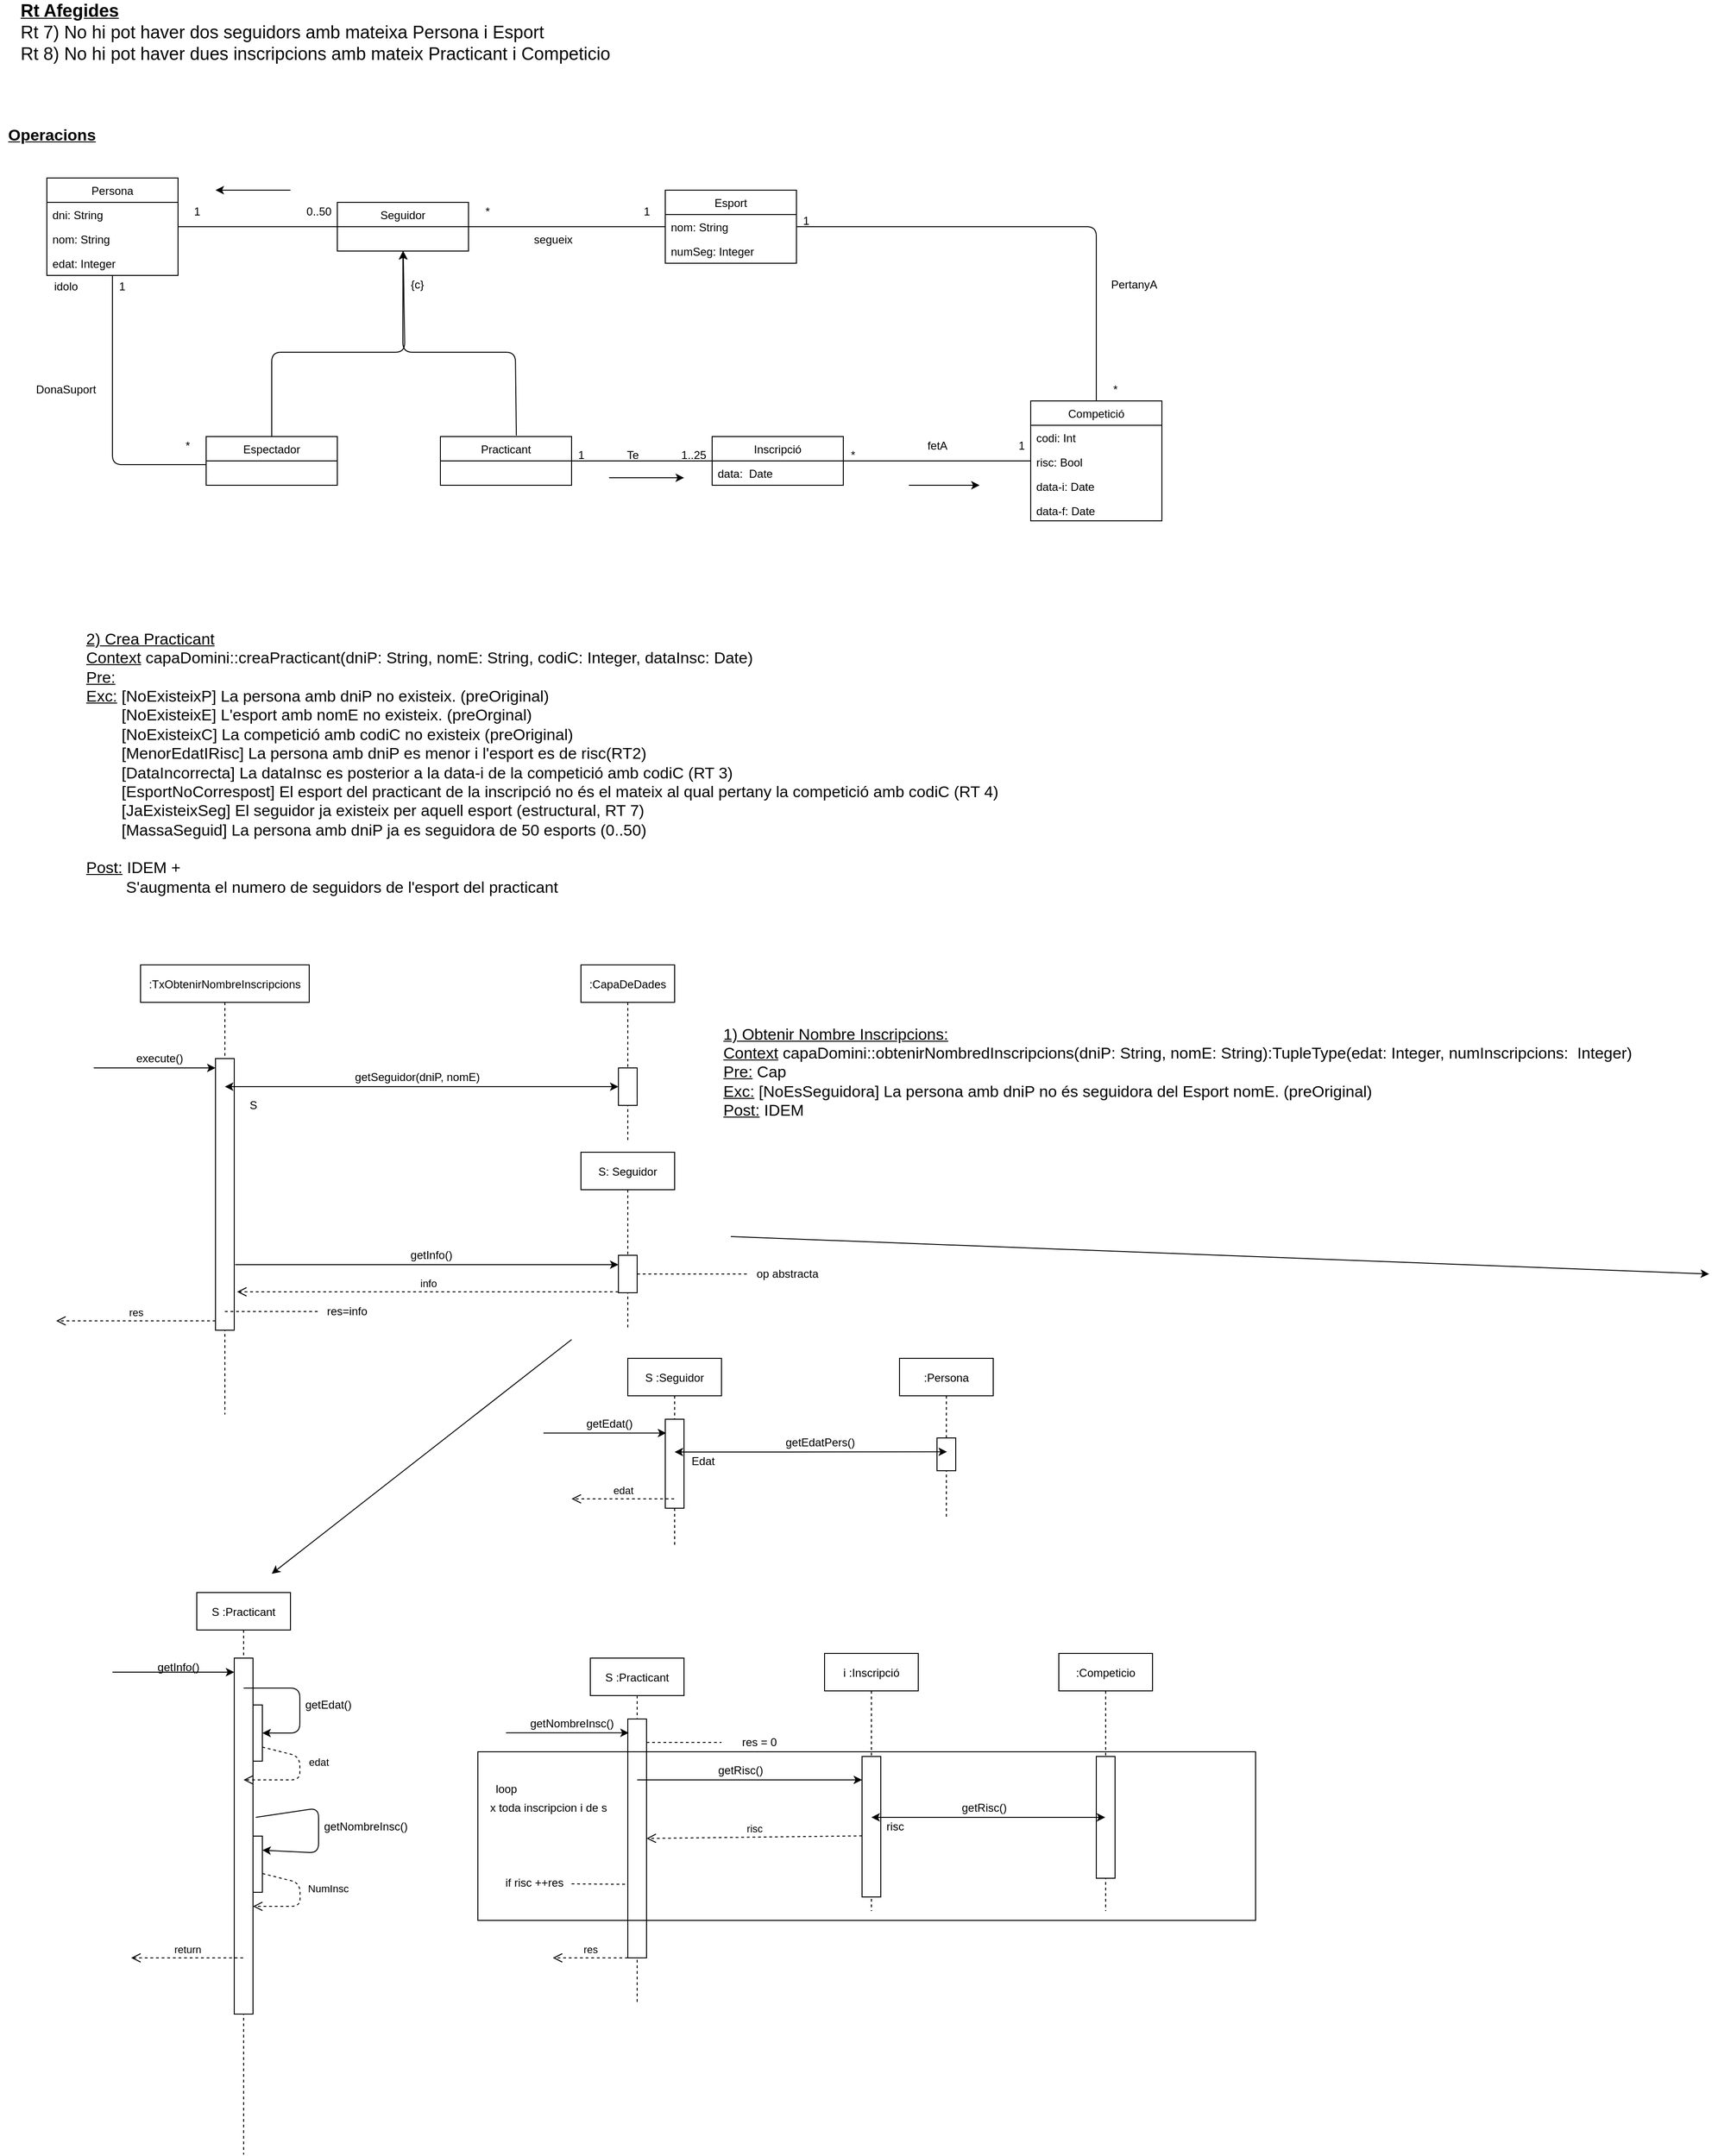 <mxfile version="14.7.0" type="google"><diagram id="kgpKYQtTHZ0yAKxKKP6v" name="Page-1"><mxGraphModel dx="1445" dy="802" grid="1" gridSize="10" guides="1" tooltips="1" connect="1" arrows="1" fold="1" page="1" pageScale="1" pageWidth="4681" pageHeight="3300" math="0" shadow="0"><root><mxCell id="0"/><mxCell id="1" parent="0"/><mxCell id="3nuBFxr9cyL0pnOWT2aG-1" value=":TxObtenirNombreInscripcions" style="shape=umlLifeline;perimeter=lifelinePerimeter;container=1;collapsible=0;recursiveResize=0;rounded=0;shadow=0;strokeWidth=1;" parent="1" vertex="1"><mxGeometry x="480" y="1320" width="180" height="480" as="geometry"/></mxCell><mxCell id="3nuBFxr9cyL0pnOWT2aG-5" value=":CapaDeDades" style="shape=umlLifeline;perimeter=lifelinePerimeter;container=1;collapsible=0;recursiveResize=0;rounded=0;shadow=0;strokeWidth=1;" parent="1" vertex="1"><mxGeometry x="950" y="1320" width="100" height="190" as="geometry"/></mxCell><mxCell id="7F40aYiMYcMNt2NJA7V4-1" value="Persona" style="swimlane;fontStyle=0;childLayout=stackLayout;horizontal=1;startSize=26;fillColor=none;horizontalStack=0;resizeParent=1;resizeParentMax=0;resizeLast=0;collapsible=1;marginBottom=0;" parent="1" vertex="1"><mxGeometry x="380" y="480" width="140" height="104" as="geometry"/></mxCell><mxCell id="7F40aYiMYcMNt2NJA7V4-2" value="dni: String" style="text;strokeColor=none;fillColor=none;align=left;verticalAlign=top;spacingLeft=4;spacingRight=4;overflow=hidden;rotatable=0;points=[[0,0.5],[1,0.5]];portConstraint=eastwest;" parent="7F40aYiMYcMNt2NJA7V4-1" vertex="1"><mxGeometry y="26" width="140" height="26" as="geometry"/></mxCell><mxCell id="7F40aYiMYcMNt2NJA7V4-3" value="nom: String" style="text;strokeColor=none;fillColor=none;align=left;verticalAlign=top;spacingLeft=4;spacingRight=4;overflow=hidden;rotatable=0;points=[[0,0.5],[1,0.5]];portConstraint=eastwest;" parent="7F40aYiMYcMNt2NJA7V4-1" vertex="1"><mxGeometry y="52" width="140" height="26" as="geometry"/></mxCell><mxCell id="7F40aYiMYcMNt2NJA7V4-4" value="edat: Integer" style="text;strokeColor=none;fillColor=none;align=left;verticalAlign=top;spacingLeft=4;spacingRight=4;overflow=hidden;rotatable=0;points=[[0,0.5],[1,0.5]];portConstraint=eastwest;" parent="7F40aYiMYcMNt2NJA7V4-1" vertex="1"><mxGeometry y="78" width="140" height="26" as="geometry"/></mxCell><mxCell id="7F40aYiMYcMNt2NJA7V4-5" value="Seguidor" style="swimlane;fontStyle=0;childLayout=stackLayout;horizontal=1;startSize=26;fillColor=none;horizontalStack=0;resizeParent=1;resizeParentMax=0;resizeLast=0;collapsible=1;marginBottom=0;" parent="1" vertex="1"><mxGeometry x="690" y="506" width="140" height="52" as="geometry"/></mxCell><mxCell id="7F40aYiMYcMNt2NJA7V4-9" value="Esport" style="swimlane;fontStyle=0;childLayout=stackLayout;horizontal=1;startSize=26;fillColor=none;horizontalStack=0;resizeParent=1;resizeParentMax=0;resizeLast=0;collapsible=1;marginBottom=0;" parent="1" vertex="1"><mxGeometry x="1040" y="493" width="140" height="78" as="geometry"/></mxCell><mxCell id="7F40aYiMYcMNt2NJA7V4-10" value="nom: String" style="text;strokeColor=none;fillColor=none;align=left;verticalAlign=top;spacingLeft=4;spacingRight=4;overflow=hidden;rotatable=0;points=[[0,0.5],[1,0.5]];portConstraint=eastwest;" parent="7F40aYiMYcMNt2NJA7V4-9" vertex="1"><mxGeometry y="26" width="140" height="26" as="geometry"/></mxCell><mxCell id="7F40aYiMYcMNt2NJA7V4-11" value="numSeg: Integer" style="text;strokeColor=none;fillColor=none;align=left;verticalAlign=top;spacingLeft=4;spacingRight=4;overflow=hidden;rotatable=0;points=[[0,0.5],[1,0.5]];portConstraint=eastwest;" parent="7F40aYiMYcMNt2NJA7V4-9" vertex="1"><mxGeometry y="52" width="140" height="26" as="geometry"/></mxCell><mxCell id="7F40aYiMYcMNt2NJA7V4-13" value="" style="endArrow=none;html=1;" parent="1" source="7F40aYiMYcMNt2NJA7V4-5" target="7F40aYiMYcMNt2NJA7V4-9" edge="1"><mxGeometry width="50" height="50" relative="1" as="geometry"><mxPoint x="770" y="476" as="sourcePoint"/><mxPoint x="820" y="426" as="targetPoint"/></mxGeometry></mxCell><mxCell id="7F40aYiMYcMNt2NJA7V4-14" value="" style="endArrow=none;html=1;" parent="1" source="7F40aYiMYcMNt2NJA7V4-5" target="7F40aYiMYcMNt2NJA7V4-1" edge="1"><mxGeometry width="50" height="50" relative="1" as="geometry"><mxPoint x="650" y="476" as="sourcePoint"/><mxPoint x="700" y="426" as="targetPoint"/></mxGeometry></mxCell><mxCell id="7F40aYiMYcMNt2NJA7V4-15" value="1" style="text;html=1;align=center;verticalAlign=middle;resizable=0;points=[];autosize=1;strokeColor=none;" parent="1" vertex="1"><mxGeometry x="1010" y="506" width="20" height="20" as="geometry"/></mxCell><mxCell id="7F40aYiMYcMNt2NJA7V4-16" value="1" style="text;html=1;align=center;verticalAlign=middle;resizable=0;points=[];autosize=1;strokeColor=none;" parent="1" vertex="1"><mxGeometry x="530" y="506" width="20" height="20" as="geometry"/></mxCell><mxCell id="7F40aYiMYcMNt2NJA7V4-17" value="0..50" style="text;html=1;align=center;verticalAlign=middle;resizable=0;points=[];autosize=1;strokeColor=none;" parent="1" vertex="1"><mxGeometry x="650" y="506" width="40" height="20" as="geometry"/></mxCell><mxCell id="7F40aYiMYcMNt2NJA7V4-18" value="*" style="text;html=1;align=center;verticalAlign=middle;resizable=0;points=[];autosize=1;strokeColor=none;" parent="1" vertex="1"><mxGeometry x="840" y="506" width="20" height="20" as="geometry"/></mxCell><mxCell id="7F40aYiMYcMNt2NJA7V4-23" value="Practicant" style="swimlane;fontStyle=0;childLayout=stackLayout;horizontal=1;startSize=26;fillColor=none;horizontalStack=0;resizeParent=1;resizeParentMax=0;resizeLast=0;collapsible=1;marginBottom=0;" parent="1" vertex="1"><mxGeometry x="800" y="756" width="140" height="52" as="geometry"/></mxCell><mxCell id="7F40aYiMYcMNt2NJA7V4-27" value="Espectador" style="swimlane;fontStyle=0;childLayout=stackLayout;horizontal=1;startSize=26;fillColor=none;horizontalStack=0;resizeParent=1;resizeParentMax=0;resizeLast=0;collapsible=1;marginBottom=0;" parent="1" vertex="1"><mxGeometry x="550" y="756" width="140" height="52" as="geometry"/></mxCell><mxCell id="7F40aYiMYcMNt2NJA7V4-31" value="" style="endArrow=classic;html=1;" parent="1" source="7F40aYiMYcMNt2NJA7V4-27" target="7F40aYiMYcMNt2NJA7V4-5" edge="1"><mxGeometry width="50" height="50" relative="1" as="geometry"><mxPoint x="810" y="656" as="sourcePoint"/><mxPoint x="860" y="606" as="targetPoint"/><Array as="points"><mxPoint x="620" y="666"/><mxPoint x="762" y="666"/></Array></mxGeometry></mxCell><mxCell id="7F40aYiMYcMNt2NJA7V4-32" value="" style="endArrow=classic;html=1;exitX=0.579;exitY=-0.019;exitDx=0;exitDy=0;exitPerimeter=0;" parent="1" source="7F40aYiMYcMNt2NJA7V4-23" target="7F40aYiMYcMNt2NJA7V4-5" edge="1"><mxGeometry width="50" height="50" relative="1" as="geometry"><mxPoint x="810" y="656" as="sourcePoint"/><mxPoint x="860" y="606" as="targetPoint"/><Array as="points"><mxPoint x="880" y="666"/><mxPoint x="760" y="666"/></Array></mxGeometry></mxCell><mxCell id="7F40aYiMYcMNt2NJA7V4-33" value="" style="endArrow=none;html=1;" parent="1" target="7F40aYiMYcMNt2NJA7V4-1" edge="1"><mxGeometry width="50" height="50" relative="1" as="geometry"><mxPoint x="550" y="786" as="sourcePoint"/><mxPoint x="530" y="686" as="targetPoint"/><Array as="points"><mxPoint x="450" y="786"/><mxPoint x="450" y="626"/></Array></mxGeometry></mxCell><mxCell id="7F40aYiMYcMNt2NJA7V4-34" value="idolo" style="text;html=1;align=center;verticalAlign=middle;resizable=0;points=[];autosize=1;strokeColor=none;" parent="1" vertex="1"><mxGeometry x="380" y="586" width="40" height="20" as="geometry"/></mxCell><mxCell id="7F40aYiMYcMNt2NJA7V4-35" value="1" style="text;html=1;align=center;verticalAlign=middle;resizable=0;points=[];autosize=1;strokeColor=none;" parent="1" vertex="1"><mxGeometry x="450" y="586" width="20" height="20" as="geometry"/></mxCell><mxCell id="7F40aYiMYcMNt2NJA7V4-36" value="*" style="text;html=1;align=center;verticalAlign=middle;resizable=0;points=[];autosize=1;strokeColor=none;" parent="1" vertex="1"><mxGeometry x="520" y="756" width="20" height="20" as="geometry"/></mxCell><mxCell id="7F40aYiMYcMNt2NJA7V4-37" value="DonaSuport" style="text;html=1;align=center;verticalAlign=middle;resizable=0;points=[];autosize=1;strokeColor=none;" parent="1" vertex="1"><mxGeometry x="360" y="696" width="80" height="20" as="geometry"/></mxCell><mxCell id="7F40aYiMYcMNt2NJA7V4-38" value="Inscripció" style="swimlane;fontStyle=0;childLayout=stackLayout;horizontal=1;startSize=26;fillColor=none;horizontalStack=0;resizeParent=1;resizeParentMax=0;resizeLast=0;collapsible=1;marginBottom=0;" parent="1" vertex="1"><mxGeometry x="1090" y="756" width="140" height="52" as="geometry"/></mxCell><mxCell id="7F40aYiMYcMNt2NJA7V4-39" value="data:  Date" style="text;strokeColor=none;fillColor=none;align=left;verticalAlign=top;spacingLeft=4;spacingRight=4;overflow=hidden;rotatable=0;points=[[0,0.5],[1,0.5]];portConstraint=eastwest;" parent="7F40aYiMYcMNt2NJA7V4-38" vertex="1"><mxGeometry y="26" width="140" height="26" as="geometry"/></mxCell><mxCell id="7F40aYiMYcMNt2NJA7V4-42" value="" style="endArrow=none;html=1;" parent="1" source="7F40aYiMYcMNt2NJA7V4-23" target="7F40aYiMYcMNt2NJA7V4-38" edge="1"><mxGeometry width="50" height="50" relative="1" as="geometry"><mxPoint x="950" y="806" as="sourcePoint"/><mxPoint x="1000" y="756" as="targetPoint"/></mxGeometry></mxCell><mxCell id="7F40aYiMYcMNt2NJA7V4-43" value="Competició" style="swimlane;fontStyle=0;childLayout=stackLayout;horizontal=1;startSize=26;fillColor=none;horizontalStack=0;resizeParent=1;resizeParentMax=0;resizeLast=0;collapsible=1;marginBottom=0;" parent="1" vertex="1"><mxGeometry x="1430" y="718" width="140" height="128" as="geometry"/></mxCell><mxCell id="7F40aYiMYcMNt2NJA7V4-44" value="codi: Int" style="text;strokeColor=none;fillColor=none;align=left;verticalAlign=top;spacingLeft=4;spacingRight=4;overflow=hidden;rotatable=0;points=[[0,0.5],[1,0.5]];portConstraint=eastwest;" parent="7F40aYiMYcMNt2NJA7V4-43" vertex="1"><mxGeometry y="26" width="140" height="26" as="geometry"/></mxCell><mxCell id="7F40aYiMYcMNt2NJA7V4-45" value="risc: Bool" style="text;strokeColor=none;fillColor=none;align=left;verticalAlign=top;spacingLeft=4;spacingRight=4;overflow=hidden;rotatable=0;points=[[0,0.5],[1,0.5]];portConstraint=eastwest;" parent="7F40aYiMYcMNt2NJA7V4-43" vertex="1"><mxGeometry y="52" width="140" height="26" as="geometry"/></mxCell><mxCell id="7F40aYiMYcMNt2NJA7V4-46" value="data-i: Date" style="text;strokeColor=none;fillColor=none;align=left;verticalAlign=top;spacingLeft=4;spacingRight=4;overflow=hidden;rotatable=0;points=[[0,0.5],[1,0.5]];portConstraint=eastwest;" parent="7F40aYiMYcMNt2NJA7V4-43" vertex="1"><mxGeometry y="78" width="140" height="26" as="geometry"/></mxCell><mxCell id="7F40aYiMYcMNt2NJA7V4-47" value="data-f: Date" style="text;strokeColor=none;fillColor=none;align=left;verticalAlign=top;spacingLeft=4;spacingRight=4;overflow=hidden;rotatable=0;points=[[0,0.5],[1,0.5]];portConstraint=eastwest;" parent="7F40aYiMYcMNt2NJA7V4-43" vertex="1"><mxGeometry y="104" width="140" height="24" as="geometry"/></mxCell><mxCell id="7F40aYiMYcMNt2NJA7V4-48" value="" style="endArrow=none;html=1;" parent="1" source="7F40aYiMYcMNt2NJA7V4-38" target="7F40aYiMYcMNt2NJA7V4-43" edge="1"><mxGeometry width="50" height="50" relative="1" as="geometry"><mxPoint x="1160" y="626" as="sourcePoint"/><mxPoint x="1210" y="576" as="targetPoint"/></mxGeometry></mxCell><mxCell id="7F40aYiMYcMNt2NJA7V4-49" value="1..25" style="text;html=1;align=center;verticalAlign=middle;resizable=0;points=[];autosize=1;strokeColor=none;" parent="1" vertex="1"><mxGeometry x="1050" y="766" width="40" height="20" as="geometry"/></mxCell><mxCell id="7F40aYiMYcMNt2NJA7V4-50" value="1" style="text;html=1;align=center;verticalAlign=middle;resizable=0;points=[];autosize=1;strokeColor=none;" parent="1" vertex="1"><mxGeometry x="940" y="766" width="20" height="20" as="geometry"/></mxCell><mxCell id="7F40aYiMYcMNt2NJA7V4-51" value="*" style="text;html=1;align=center;verticalAlign=middle;resizable=0;points=[];autosize=1;strokeColor=none;" parent="1" vertex="1"><mxGeometry x="1230" y="766" width="20" height="20" as="geometry"/></mxCell><mxCell id="7F40aYiMYcMNt2NJA7V4-52" value="1" style="text;html=1;align=center;verticalAlign=middle;resizable=0;points=[];autosize=1;strokeColor=none;" parent="1" vertex="1"><mxGeometry x="1410" y="756" width="20" height="20" as="geometry"/></mxCell><mxCell id="7F40aYiMYcMNt2NJA7V4-53" value="" style="endArrow=none;html=1;" parent="1" source="7F40aYiMYcMNt2NJA7V4-43" target="7F40aYiMYcMNt2NJA7V4-9" edge="1"><mxGeometry width="50" height="50" relative="1" as="geometry"><mxPoint x="1030" y="646" as="sourcePoint"/><mxPoint x="1080" y="596" as="targetPoint"/><Array as="points"><mxPoint x="1500" y="532"/></Array></mxGeometry></mxCell><mxCell id="7F40aYiMYcMNt2NJA7V4-54" value="1" style="text;html=1;align=center;verticalAlign=middle;resizable=0;points=[];autosize=1;strokeColor=none;" parent="1" vertex="1"><mxGeometry x="1180" y="516" width="20" height="20" as="geometry"/></mxCell><mxCell id="7F40aYiMYcMNt2NJA7V4-55" value="*" style="text;html=1;align=center;verticalAlign=middle;resizable=0;points=[];autosize=1;strokeColor=none;" parent="1" vertex="1"><mxGeometry x="1510" y="696" width="20" height="20" as="geometry"/></mxCell><mxCell id="7F40aYiMYcMNt2NJA7V4-56" value="PertanyA" style="text;html=1;align=center;verticalAlign=middle;resizable=0;points=[];autosize=1;strokeColor=none;" parent="1" vertex="1"><mxGeometry x="1510" y="584" width="60" height="20" as="geometry"/></mxCell><mxCell id="7F40aYiMYcMNt2NJA7V4-57" value="&lt;div style=&quot;font-size: 19px&quot;&gt;&lt;u style=&quot;font-size: 19px&quot;&gt;&lt;b style=&quot;font-size: 19px&quot;&gt;Rt Afegides&lt;/b&gt;&lt;/u&gt;&lt;/div&gt;&lt;div style=&quot;font-size: 19px&quot;&gt;Rt 7) No hi pot haver dos seguidors amb mateixa Persona i Esport&lt;/div&gt;&lt;div style=&quot;font-size: 19px&quot;&gt;Rt 8) No hi pot haver dues inscripcions amb mateix Practicant i Competicio&lt;br style=&quot;font-size: 19px&quot;&gt;&lt;/div&gt;" style="text;html=1;align=left;verticalAlign=middle;resizable=0;points=[];autosize=1;strokeColor=none;fontSize=19;" parent="1" vertex="1"><mxGeometry x="350" y="290" width="640" height="70" as="geometry"/></mxCell><mxCell id="7F40aYiMYcMNt2NJA7V4-59" value="segueix" style="text;html=1;align=center;verticalAlign=middle;resizable=0;points=[];autosize=1;strokeColor=none;fontSize=12;" parent="1" vertex="1"><mxGeometry x="890" y="536" width="60" height="20" as="geometry"/></mxCell><mxCell id="7F40aYiMYcMNt2NJA7V4-60" value="fetA" style="text;html=1;align=center;verticalAlign=middle;resizable=0;points=[];autosize=1;strokeColor=none;fontSize=12;" parent="1" vertex="1"><mxGeometry x="1310" y="756" width="40" height="20" as="geometry"/></mxCell><mxCell id="7F40aYiMYcMNt2NJA7V4-61" value="Te" style="text;html=1;align=center;verticalAlign=middle;resizable=0;points=[];autosize=1;strokeColor=none;fontSize=12;" parent="1" vertex="1"><mxGeometry x="990" y="766" width="30" height="20" as="geometry"/></mxCell><mxCell id="7F40aYiMYcMNt2NJA7V4-62" value="&lt;div style=&quot;font-size: 17px;&quot;&gt;&lt;b style=&quot;font-size: 17px;&quot;&gt;&lt;u style=&quot;font-size: 17px;&quot;&gt;Operacions&lt;/u&gt;&lt;br style=&quot;font-size: 17px;&quot;&gt;&lt;/b&gt;&lt;/div&gt;&lt;div style=&quot;font-size: 17px;&quot;&gt;&lt;br style=&quot;font-size: 17px;&quot;&gt;&lt;/div&gt;" style="text;html=1;align=center;verticalAlign=middle;resizable=0;points=[];autosize=1;strokeColor=none;fontSize=17;" parent="1" vertex="1"><mxGeometry x="330" y="420" width="110" height="50" as="geometry"/></mxCell><mxCell id="7F40aYiMYcMNt2NJA7V4-63" value="&lt;div&gt;&lt;u&gt;1) Obtenir Nombre Inscripcions:&lt;br&gt;&lt;/u&gt;&lt;/div&gt;&lt;div&gt;&lt;u&gt;Context&lt;/u&gt; capaDomini::obtenirNombredInscripcions(dniP: String, nomE: String):TupleType(edat: Integer, numInscripcions:&amp;nbsp; Integer)&lt;/div&gt;&lt;div&gt;&lt;u&gt;Pre:&lt;/u&gt; Cap&lt;/div&gt;&lt;div&gt;&lt;u&gt;Exc:&lt;/u&gt; [NoEsSeguidora] La persona amb dniP no és seguidora del Esport nomE. (preOriginal)&lt;br&gt;&lt;/div&gt;&lt;div&gt;&lt;u&gt;Post:&lt;/u&gt; IDEM &amp;nbsp;&amp;nbsp;&amp;nbsp;&amp;nbsp;&amp;nbsp;&amp;nbsp; &lt;br&gt;&lt;/div&gt;" style="text;html=1;align=left;verticalAlign=middle;resizable=0;points=[];autosize=1;strokeColor=none;fontSize=17;" parent="1" vertex="1"><mxGeometry x="1100" y="1380" width="980" height="110" as="geometry"/></mxCell><mxCell id="7F40aYiMYcMNt2NJA7V4-64" value="&lt;div&gt;&lt;u&gt;2) Crea Practicant&lt;br&gt;&lt;/u&gt;&lt;/div&gt;&lt;div&gt;&lt;u&gt;Context&lt;/u&gt; capaDomini::creaPracticant(dniP: String, nomE: String, codiC: Integer, dataInsc: Date)&lt;/div&gt;&lt;div&gt;&lt;u&gt;Pre:&lt;/u&gt; &lt;br&gt;&lt;/div&gt;&lt;div&gt;&lt;u&gt;Exc:&lt;/u&gt; [NoExisteixP] La persona amb dniP no existeix. (preOriginal)&lt;br&gt;&lt;/div&gt;&lt;div&gt;&amp;nbsp;&amp;nbsp;&amp;nbsp;&amp;nbsp;&amp;nbsp;&amp;nbsp;&amp;nbsp; [NoExisteixE] L'esport amb nomE no existeix. (preOrginal)&lt;/div&gt;&lt;div&gt;&amp;nbsp;&amp;nbsp;&amp;nbsp;&amp;nbsp;&amp;nbsp;&amp;nbsp;&amp;nbsp; [NoExisteixC] La competició amb codiC no existeix (preOriginal)&lt;/div&gt;&lt;div&gt;&amp;nbsp;&amp;nbsp;&amp;nbsp;&amp;nbsp;&amp;nbsp;&amp;nbsp;&amp;nbsp; [MenorEdatIRisc] La persona amb dniP es menor i l'esport es de risc(RT2)&lt;/div&gt;&lt;div&gt;&amp;nbsp;&amp;nbsp;&amp;nbsp;&amp;nbsp;&amp;nbsp;&amp;nbsp;&amp;nbsp; [DataIncorrecta] La dataInsc es posterior a la data-i de la competició amb codiC (RT 3)&lt;/div&gt;&lt;div&gt;&amp;nbsp;&amp;nbsp;&amp;nbsp;&amp;nbsp;&amp;nbsp;&amp;nbsp;&amp;nbsp; [EsportNoCorrespost] El esport del practicant de la inscripció no és el mateix al qual pertany la competició amb codiC (RT 4) &lt;br&gt;&lt;/div&gt;&lt;div&gt;&amp;nbsp;&amp;nbsp;&amp;nbsp;&amp;nbsp;&amp;nbsp;&amp;nbsp;&amp;nbsp; [JaExisteixSeg] El seguidor ja existeix per aquell esport (estructural, RT 7)&lt;br&gt;&lt;/div&gt;&lt;div&gt;&amp;nbsp;&amp;nbsp;&amp;nbsp;&amp;nbsp;&amp;nbsp;&amp;nbsp;&amp;nbsp; [MassaSeguid] La persona amb dniP ja es seguidora de 50 esports (0..50)&lt;/div&gt;&lt;div&gt;&lt;br&gt;&lt;/div&gt;&lt;div&gt;&lt;u&gt;Post:&lt;/u&gt; IDEM + &lt;br&gt;&lt;/div&gt;&lt;div&gt;&amp;nbsp; &amp;nbsp; &amp;nbsp; &amp;nbsp;&amp;nbsp; S'augmenta el numero de seguidors de l'esport del practicant &amp;nbsp;&amp;nbsp;&amp;nbsp;&amp;nbsp;&amp;nbsp; &lt;br&gt;&lt;/div&gt;" style="text;html=1;align=left;verticalAlign=middle;resizable=0;points=[];autosize=1;strokeColor=none;fontSize=17;" parent="1" vertex="1"><mxGeometry x="420" y="960" width="990" height="290" as="geometry"/></mxCell><mxCell id="pVEc4U40MP7jmYh6fAzf-11" value="" style="endArrow=classic;html=1;" parent="1" edge="1"><mxGeometry width="50" height="50" relative="1" as="geometry"><mxPoint x="430" y="1430" as="sourcePoint"/><mxPoint x="560" y="1430" as="targetPoint"/><Array as="points"><mxPoint x="490" y="1430"/></Array></mxGeometry></mxCell><mxCell id="pVEc4U40MP7jmYh6fAzf-12" value="execute()" style="text;html=1;align=center;verticalAlign=middle;resizable=0;points=[];autosize=1;strokeColor=none;" parent="1" vertex="1"><mxGeometry x="470" y="1410" width="60" height="20" as="geometry"/></mxCell><mxCell id="pVEc4U40MP7jmYh6fAzf-13" value="" style="rounded=0;whiteSpace=wrap;html=1;" parent="1" vertex="1"><mxGeometry x="560" y="1420" width="20" height="290" as="geometry"/></mxCell><mxCell id="pVEc4U40MP7jmYh6fAzf-16" value="" style="rounded=0;whiteSpace=wrap;html=1;" parent="1" vertex="1"><mxGeometry x="990" y="1430" width="20" height="40" as="geometry"/></mxCell><mxCell id="pVEc4U40MP7jmYh6fAzf-18" value="" style="endArrow=classic;startArrow=classic;html=1;" parent="1" target="pVEc4U40MP7jmYh6fAzf-16" edge="1" source="3nuBFxr9cyL0pnOWT2aG-1"><mxGeometry width="50" height="50" relative="1" as="geometry"><mxPoint x="760" y="1420" as="sourcePoint"/><mxPoint x="810" y="1370" as="targetPoint"/><Array as="points"><mxPoint x="740" y="1450"/></Array></mxGeometry></mxCell><mxCell id="Q2SEgw6FWuYXlfUTebZR-1" value="getSeguidor(dniP, nomE)" style="text;html=1;align=center;verticalAlign=middle;resizable=0;points=[];autosize=1;strokeColor=none;" vertex="1" parent="1"><mxGeometry x="700" y="1430" width="150" height="20" as="geometry"/></mxCell><mxCell id="Q2SEgw6FWuYXlfUTebZR-2" value="S" style="text;html=1;align=center;verticalAlign=middle;resizable=0;points=[];autosize=1;strokeColor=none;" vertex="1" parent="1"><mxGeometry x="590" y="1460" width="20" height="20" as="geometry"/></mxCell><mxCell id="Q2SEgw6FWuYXlfUTebZR-9" value="{c}" style="text;html=1;align=center;verticalAlign=middle;resizable=0;points=[];autosize=1;strokeColor=none;" vertex="1" parent="1"><mxGeometry x="760" y="584" width="30" height="20" as="geometry"/></mxCell><mxCell id="Q2SEgw6FWuYXlfUTebZR-11" value="S: Seguidor" style="shape=umlLifeline;perimeter=lifelinePerimeter;container=1;collapsible=0;recursiveResize=0;rounded=0;shadow=0;strokeWidth=1;" vertex="1" parent="1"><mxGeometry x="950" y="1520" width="100" height="190" as="geometry"/></mxCell><mxCell id="Q2SEgw6FWuYXlfUTebZR-12" value="" style="rounded=0;whiteSpace=wrap;html=1;" vertex="1" parent="1"><mxGeometry x="990" y="1630" width="20" height="40" as="geometry"/></mxCell><mxCell id="Q2SEgw6FWuYXlfUTebZR-13" value="" style="endArrow=classic;html=1;entryX=0;entryY=0.25;entryDx=0;entryDy=0;" edge="1" parent="1" target="Q2SEgw6FWuYXlfUTebZR-12"><mxGeometry width="50" height="50" relative="1" as="geometry"><mxPoint x="581" y="1640" as="sourcePoint"/><mxPoint x="860" y="1560" as="targetPoint"/></mxGeometry></mxCell><mxCell id="Q2SEgw6FWuYXlfUTebZR-14" value="getInfo()" style="text;html=1;align=center;verticalAlign=middle;resizable=0;points=[];autosize=1;strokeColor=none;" vertex="1" parent="1"><mxGeometry x="760" y="1620" width="60" height="20" as="geometry"/></mxCell><mxCell id="Q2SEgw6FWuYXlfUTebZR-16" value="res" style="html=1;verticalAlign=bottom;endArrow=open;dashed=1;endSize=8;exitX=0;exitY=1;exitDx=0;exitDy=0;" edge="1" parent="1"><mxGeometry relative="1" as="geometry"><mxPoint x="560" y="1700" as="sourcePoint"/><mxPoint x="390" y="1700" as="targetPoint"/><Array as="points"><mxPoint x="430" y="1700"/></Array></mxGeometry></mxCell><mxCell id="Q2SEgw6FWuYXlfUTebZR-17" value="info" style="html=1;verticalAlign=bottom;endArrow=open;dashed=1;endSize=8;" edge="1" parent="1"><mxGeometry relative="1" as="geometry"><mxPoint x="990" y="1669" as="sourcePoint"/><mxPoint x="583" y="1669" as="targetPoint"/></mxGeometry></mxCell><mxCell id="Q2SEgw6FWuYXlfUTebZR-19" value="" style="endArrow=none;dashed=1;html=1;" edge="1" parent="1" source="3nuBFxr9cyL0pnOWT2aG-1"><mxGeometry width="50" height="50" relative="1" as="geometry"><mxPoint x="650" y="1720" as="sourcePoint"/><mxPoint x="670" y="1690" as="targetPoint"/><Array as="points"><mxPoint x="590" y="1690"/></Array></mxGeometry></mxCell><mxCell id="Q2SEgw6FWuYXlfUTebZR-20" value="res=info" style="text;html=1;align=center;verticalAlign=middle;resizable=0;points=[];autosize=1;strokeColor=none;" vertex="1" parent="1"><mxGeometry x="670" y="1680" width="60" height="20" as="geometry"/></mxCell><mxCell id="Q2SEgw6FWuYXlfUTebZR-21" value="" style="endArrow=none;dashed=1;html=1;" edge="1" parent="1"><mxGeometry width="50" height="50" relative="1" as="geometry"><mxPoint x="1010" y="1650" as="sourcePoint"/><mxPoint x="1130" y="1650" as="targetPoint"/></mxGeometry></mxCell><mxCell id="Q2SEgw6FWuYXlfUTebZR-22" value="op abstracta" style="text;html=1;align=center;verticalAlign=middle;resizable=0;points=[];autosize=1;strokeColor=none;" vertex="1" parent="1"><mxGeometry x="1130" y="1640" width="80" height="20" as="geometry"/></mxCell><mxCell id="Q2SEgw6FWuYXlfUTebZR-23" value="S :Practicant" style="shape=umlLifeline;perimeter=lifelinePerimeter;container=1;collapsible=0;recursiveResize=0;rounded=0;shadow=0;strokeWidth=1;" vertex="1" parent="1"><mxGeometry x="540" y="1990" width="100" height="600" as="geometry"/></mxCell><mxCell id="Q2SEgw6FWuYXlfUTebZR-24" value="" style="rounded=0;whiteSpace=wrap;html=1;" vertex="1" parent="1"><mxGeometry x="580" y="2060" width="20" height="380" as="geometry"/></mxCell><mxCell id="Q2SEgw6FWuYXlfUTebZR-27" value="" style="endArrow=classic;html=1;" edge="1" parent="1"><mxGeometry width="50" height="50" relative="1" as="geometry"><mxPoint x="450" y="2075" as="sourcePoint"/><mxPoint x="580" y="2075" as="targetPoint"/></mxGeometry></mxCell><mxCell id="Q2SEgw6FWuYXlfUTebZR-28" value="getInfo()" style="text;html=1;align=center;verticalAlign=middle;resizable=0;points=[];autosize=1;strokeColor=none;" vertex="1" parent="1"><mxGeometry x="490" y="2060" width="60" height="20" as="geometry"/></mxCell><mxCell id="Q2SEgw6FWuYXlfUTebZR-30" value="" style="rounded=0;whiteSpace=wrap;html=1;" vertex="1" parent="1"><mxGeometry x="600" y="2110" width="10" height="60" as="geometry"/></mxCell><mxCell id="Q2SEgw6FWuYXlfUTebZR-32" value="" style="endArrow=classic;html=1;entryX=1;entryY=0.5;entryDx=0;entryDy=0;" edge="1" parent="1" source="Q2SEgw6FWuYXlfUTebZR-23" target="Q2SEgw6FWuYXlfUTebZR-30"><mxGeometry width="50" height="50" relative="1" as="geometry"><mxPoint x="800" y="2050" as="sourcePoint"/><mxPoint x="850" y="2000" as="targetPoint"/><Array as="points"><mxPoint x="650" y="2092"/><mxPoint x="650" y="2140"/></Array></mxGeometry></mxCell><mxCell id="Q2SEgw6FWuYXlfUTebZR-33" value="edat" style="html=1;verticalAlign=bottom;endArrow=open;dashed=1;endSize=8;exitX=1;exitY=0.75;exitDx=0;exitDy=0;" edge="1" parent="1" source="Q2SEgw6FWuYXlfUTebZR-30" target="Q2SEgw6FWuYXlfUTebZR-23"><mxGeometry x="-0.108" y="20" relative="1" as="geometry"><mxPoint x="740" y="2180" as="sourcePoint"/><mxPoint x="660" y="2180" as="targetPoint"/><Array as="points"><mxPoint x="650" y="2165"/><mxPoint x="650" y="2190"/></Array><mxPoint as="offset"/></mxGeometry></mxCell><mxCell id="Q2SEgw6FWuYXlfUTebZR-34" value="getEdat()" style="text;html=1;align=center;verticalAlign=middle;resizable=0;points=[];autosize=1;strokeColor=none;" vertex="1" parent="1"><mxGeometry x="650" y="2100" width="60" height="20" as="geometry"/></mxCell><mxCell id="Q2SEgw6FWuYXlfUTebZR-35" value="S :Seguidor" style="shape=umlLifeline;perimeter=lifelinePerimeter;container=1;collapsible=0;recursiveResize=0;rounded=0;shadow=0;strokeWidth=1;" vertex="1" parent="1"><mxGeometry x="1000" y="1740" width="100" height="200" as="geometry"/></mxCell><mxCell id="Q2SEgw6FWuYXlfUTebZR-36" value="" style="rounded=0;whiteSpace=wrap;html=1;" vertex="1" parent="Q2SEgw6FWuYXlfUTebZR-35"><mxGeometry x="40" y="65" width="20" height="95" as="geometry"/></mxCell><mxCell id="Q2SEgw6FWuYXlfUTebZR-37" value="" style="endArrow=classic;html=1;" edge="1" parent="1"><mxGeometry width="50" height="50" relative="1" as="geometry"><mxPoint x="910" y="1819.8" as="sourcePoint"/><mxPoint x="1041" y="1819.8" as="targetPoint"/></mxGeometry></mxCell><mxCell id="Q2SEgw6FWuYXlfUTebZR-38" value="getEdat()" style="text;html=1;align=center;verticalAlign=middle;resizable=0;points=[];autosize=1;strokeColor=none;" vertex="1" parent="1"><mxGeometry x="950" y="1800" width="60" height="20" as="geometry"/></mxCell><mxCell id="Q2SEgw6FWuYXlfUTebZR-44" value=":Persona" style="shape=umlLifeline;perimeter=lifelinePerimeter;container=1;collapsible=0;recursiveResize=0;rounded=0;shadow=0;strokeWidth=1;" vertex="1" parent="1"><mxGeometry x="1290" y="1740" width="100" height="170" as="geometry"/></mxCell><mxCell id="Q2SEgw6FWuYXlfUTebZR-45" value="" style="rounded=0;whiteSpace=wrap;html=1;" vertex="1" parent="Q2SEgw6FWuYXlfUTebZR-44"><mxGeometry x="40" y="85" width="20" height="35" as="geometry"/></mxCell><mxCell id="Q2SEgw6FWuYXlfUTebZR-46" value="" style="endArrow=classic;startArrow=classic;html=1;entryX=0.506;entryY=0.587;entryDx=0;entryDy=0;entryPerimeter=0;" edge="1" parent="1" source="Q2SEgw6FWuYXlfUTebZR-35" target="Q2SEgw6FWuYXlfUTebZR-44"><mxGeometry width="50" height="50" relative="1" as="geometry"><mxPoint x="1110" y="1860" as="sourcePoint"/><mxPoint x="1320" y="1842" as="targetPoint"/><Array as="points"><mxPoint x="1160" y="1840"/></Array></mxGeometry></mxCell><mxCell id="Q2SEgw6FWuYXlfUTebZR-47" value="getEdatPers()" style="text;html=1;align=center;verticalAlign=middle;resizable=0;points=[];autosize=1;strokeColor=none;" vertex="1" parent="1"><mxGeometry x="1160" y="1820" width="90" height="20" as="geometry"/></mxCell><mxCell id="Q2SEgw6FWuYXlfUTebZR-48" value="Edat" style="text;html=1;align=center;verticalAlign=middle;resizable=0;points=[];autosize=1;strokeColor=none;" vertex="1" parent="1"><mxGeometry x="1060" y="1840" width="40" height="20" as="geometry"/></mxCell><mxCell id="Q2SEgw6FWuYXlfUTebZR-50" value="edat" style="html=1;verticalAlign=bottom;endArrow=open;dashed=1;endSize=8;" edge="1" parent="1" source="Q2SEgw6FWuYXlfUTebZR-35"><mxGeometry relative="1" as="geometry"><mxPoint x="1000" y="1889.66" as="sourcePoint"/><mxPoint x="940" y="1890" as="targetPoint"/></mxGeometry></mxCell><mxCell id="Q2SEgw6FWuYXlfUTebZR-51" value="" style="rounded=0;whiteSpace=wrap;html=1;" vertex="1" parent="1"><mxGeometry x="600" y="2250" width="10" height="60" as="geometry"/></mxCell><mxCell id="Q2SEgw6FWuYXlfUTebZR-52" value="" style="endArrow=classic;html=1;entryX=1;entryY=0.25;entryDx=0;entryDy=0;" edge="1" parent="1" target="Q2SEgw6FWuYXlfUTebZR-51"><mxGeometry width="50" height="50" relative="1" as="geometry"><mxPoint x="603" y="2230" as="sourcePoint"/><mxPoint x="630" y="2268" as="targetPoint"/><Array as="points"><mxPoint x="670" y="2220"/><mxPoint x="670" y="2268"/></Array></mxGeometry></mxCell><mxCell id="Q2SEgw6FWuYXlfUTebZR-54" value="NumInsc" style="html=1;verticalAlign=bottom;endArrow=open;dashed=1;endSize=8;exitX=1;exitY=0.75;exitDx=0;exitDy=0;" edge="1" parent="1"><mxGeometry x="-0.031" y="30" relative="1" as="geometry"><mxPoint x="610.19" y="2290" as="sourcePoint"/><mxPoint x="600" y="2325" as="targetPoint"/><Array as="points"><mxPoint x="650.19" y="2300"/><mxPoint x="650.19" y="2325"/></Array><mxPoint as="offset"/></mxGeometry></mxCell><mxCell id="Q2SEgw6FWuYXlfUTebZR-55" value="getNombreInsc()" style="text;html=1;align=center;verticalAlign=middle;resizable=0;points=[];autosize=1;strokeColor=none;" vertex="1" parent="1"><mxGeometry x="670" y="2230" width="100" height="20" as="geometry"/></mxCell><mxCell id="Q2SEgw6FWuYXlfUTebZR-56" value="return" style="html=1;verticalAlign=bottom;endArrow=open;dashed=1;endSize=8;" edge="1" parent="1" source="Q2SEgw6FWuYXlfUTebZR-23"><mxGeometry relative="1" as="geometry"><mxPoint x="550" y="2380" as="sourcePoint"/><mxPoint x="470" y="2380" as="targetPoint"/></mxGeometry></mxCell><mxCell id="Q2SEgw6FWuYXlfUTebZR-57" value="S :Practicant" style="shape=umlLifeline;perimeter=lifelinePerimeter;container=1;collapsible=0;recursiveResize=0;rounded=0;shadow=0;strokeWidth=1;" vertex="1" parent="1"><mxGeometry x="960" y="2060" width="100" height="370" as="geometry"/></mxCell><mxCell id="Q2SEgw6FWuYXlfUTebZR-58" value="" style="rounded=0;whiteSpace=wrap;html=1;" vertex="1" parent="Q2SEgw6FWuYXlfUTebZR-57"><mxGeometry x="40" y="65" width="20" height="255" as="geometry"/></mxCell><mxCell id="Q2SEgw6FWuYXlfUTebZR-59" value="" style="endArrow=classic;html=1;" edge="1" parent="1"><mxGeometry width="50" height="50" relative="1" as="geometry"><mxPoint x="870" y="2139.8" as="sourcePoint"/><mxPoint x="1001" y="2139.8" as="targetPoint"/></mxGeometry></mxCell><mxCell id="Q2SEgw6FWuYXlfUTebZR-60" value="getNombreInsc()" style="text;html=1;align=center;verticalAlign=middle;resizable=0;points=[];autosize=1;strokeColor=none;" vertex="1" parent="1"><mxGeometry x="890" y="2120" width="100" height="20" as="geometry"/></mxCell><mxCell id="Q2SEgw6FWuYXlfUTebZR-68" value="loop" style="text;html=1;align=center;verticalAlign=middle;resizable=0;points=[];autosize=1;strokeColor=none;" vertex="1" parent="1"><mxGeometry x="850" y="2190" width="40" height="20" as="geometry"/></mxCell><mxCell id="Q2SEgw6FWuYXlfUTebZR-69" value="x toda inscripcion i de s" style="text;html=1;align=center;verticalAlign=middle;resizable=0;points=[];autosize=1;strokeColor=none;" vertex="1" parent="1"><mxGeometry x="845" y="2210" width="140" height="20" as="geometry"/></mxCell><mxCell id="Q2SEgw6FWuYXlfUTebZR-70" value="" style="endArrow=none;dashed=1;html=1;" edge="1" parent="1"><mxGeometry width="50" height="50" relative="1" as="geometry"><mxPoint x="1020" y="2150" as="sourcePoint"/><mxPoint x="1100" y="2150" as="targetPoint"/></mxGeometry></mxCell><mxCell id="Q2SEgw6FWuYXlfUTebZR-71" value="res = 0" style="text;html=1;align=center;verticalAlign=middle;resizable=0;points=[];autosize=1;strokeColor=none;" vertex="1" parent="1"><mxGeometry x="1115" y="2140" width="50" height="20" as="geometry"/></mxCell><mxCell id="Q2SEgw6FWuYXlfUTebZR-74" value="i :Inscripció" style="shape=umlLifeline;perimeter=lifelinePerimeter;container=1;collapsible=0;recursiveResize=0;rounded=0;shadow=0;strokeWidth=1;" vertex="1" parent="1"><mxGeometry x="1210" y="2055" width="100" height="275" as="geometry"/></mxCell><mxCell id="Q2SEgw6FWuYXlfUTebZR-75" value="" style="rounded=0;whiteSpace=wrap;html=1;" vertex="1" parent="Q2SEgw6FWuYXlfUTebZR-74"><mxGeometry x="40" y="110" width="20" height="150" as="geometry"/></mxCell><mxCell id="Q2SEgw6FWuYXlfUTebZR-77" value="" style="endArrow=classic;html=1;" edge="1" parent="1" source="Q2SEgw6FWuYXlfUTebZR-57"><mxGeometry width="50" height="50" relative="1" as="geometry"><mxPoint x="1090" y="2270" as="sourcePoint"/><mxPoint x="1250" y="2190" as="targetPoint"/><Array as="points"><mxPoint x="1050" y="2190"/></Array></mxGeometry></mxCell><mxCell id="Q2SEgw6FWuYXlfUTebZR-78" value="getRisc()" style="text;html=1;align=center;verticalAlign=middle;resizable=0;points=[];autosize=1;strokeColor=none;" vertex="1" parent="1"><mxGeometry x="1090" y="2170" width="60" height="20" as="geometry"/></mxCell><mxCell id="Q2SEgw6FWuYXlfUTebZR-79" value="risc" style="html=1;verticalAlign=bottom;endArrow=open;dashed=1;endSize=8;entryX=1;entryY=0.5;entryDx=0;entryDy=0;exitX=0.002;exitY=0.565;exitDx=0;exitDy=0;exitPerimeter=0;" edge="1" parent="1" source="Q2SEgw6FWuYXlfUTebZR-75" target="Q2SEgw6FWuYXlfUTebZR-58"><mxGeometry relative="1" as="geometry"><mxPoint x="1150" y="2250" as="sourcePoint"/><mxPoint x="1070" y="2250" as="targetPoint"/></mxGeometry></mxCell><mxCell id="Q2SEgw6FWuYXlfUTebZR-80" value="" style="endArrow=none;dashed=1;html=1;entryX=0.007;entryY=0.692;entryDx=0;entryDy=0;entryPerimeter=0;" edge="1" parent="1" target="Q2SEgw6FWuYXlfUTebZR-58"><mxGeometry width="50" height="50" relative="1" as="geometry"><mxPoint x="940" y="2301" as="sourcePoint"/><mxPoint x="920" y="2280" as="targetPoint"/></mxGeometry></mxCell><mxCell id="Q2SEgw6FWuYXlfUTebZR-81" value="if risc ++res" style="text;html=1;align=center;verticalAlign=middle;resizable=0;points=[];autosize=1;strokeColor=none;" vertex="1" parent="1"><mxGeometry x="860" y="2290" width="80" height="20" as="geometry"/></mxCell><mxCell id="Q2SEgw6FWuYXlfUTebZR-82" value=":Competicio" style="shape=umlLifeline;perimeter=lifelinePerimeter;container=1;collapsible=0;recursiveResize=0;rounded=0;shadow=0;strokeWidth=1;" vertex="1" parent="1"><mxGeometry x="1460" y="2055" width="100" height="275" as="geometry"/></mxCell><mxCell id="Q2SEgw6FWuYXlfUTebZR-83" value="" style="rounded=0;whiteSpace=wrap;html=1;" vertex="1" parent="Q2SEgw6FWuYXlfUTebZR-82"><mxGeometry x="40" y="110" width="20" height="130" as="geometry"/></mxCell><mxCell id="Q2SEgw6FWuYXlfUTebZR-86" value="" style="endArrow=classic;startArrow=classic;html=1;" edge="1" parent="1" source="Q2SEgw6FWuYXlfUTebZR-74" target="Q2SEgw6FWuYXlfUTebZR-82"><mxGeometry width="50" height="50" relative="1" as="geometry"><mxPoint x="1360" y="2230" as="sourcePoint"/><mxPoint x="1410" y="2180" as="targetPoint"/><Array as="points"><mxPoint x="1310" y="2230"/></Array></mxGeometry></mxCell><mxCell id="Q2SEgw6FWuYXlfUTebZR-87" value="getRisc()" style="text;html=1;align=center;verticalAlign=middle;resizable=0;points=[];autosize=1;strokeColor=none;" vertex="1" parent="1"><mxGeometry x="1350" y="2210" width="60" height="20" as="geometry"/></mxCell><mxCell id="Q2SEgw6FWuYXlfUTebZR-88" value="risc" style="text;html=1;align=center;verticalAlign=middle;resizable=0;points=[];autosize=1;strokeColor=none;" vertex="1" parent="1"><mxGeometry x="1270" y="2230" width="30" height="20" as="geometry"/></mxCell><mxCell id="Q2SEgw6FWuYXlfUTebZR-89" value="" style="rounded=0;whiteSpace=wrap;html=1;fillColor=none;" vertex="1" parent="1"><mxGeometry x="840" y="2160" width="830" height="180" as="geometry"/></mxCell><mxCell id="Q2SEgw6FWuYXlfUTebZR-91" value="res" style="html=1;verticalAlign=bottom;endArrow=open;dashed=1;endSize=8;" edge="1" parent="1"><mxGeometry relative="1" as="geometry"><mxPoint x="1000" y="2380" as="sourcePoint"/><mxPoint x="920" y="2380" as="targetPoint"/><mxPoint as="offset"/></mxGeometry></mxCell><mxCell id="Q2SEgw6FWuYXlfUTebZR-92" value="" style="endArrow=classic;html=1;" edge="1" parent="1"><mxGeometry width="50" height="50" relative="1" as="geometry"><mxPoint x="940" y="1720" as="sourcePoint"/><mxPoint x="620" y="1970" as="targetPoint"/></mxGeometry></mxCell><mxCell id="Q2SEgw6FWuYXlfUTebZR-93" value="" style="endArrow=classic;html=1;" edge="1" parent="1"><mxGeometry width="50" height="50" relative="1" as="geometry"><mxPoint x="640" y="493" as="sourcePoint"/><mxPoint x="560" y="493" as="targetPoint"/><Array as="points"><mxPoint x="590" y="493"/></Array></mxGeometry></mxCell><mxCell id="Q2SEgw6FWuYXlfUTebZR-94" value="" style="endArrow=classic;html=1;" edge="1" parent="1"><mxGeometry width="50" height="50" relative="1" as="geometry"><mxPoint x="980" y="800" as="sourcePoint"/><mxPoint x="1060" y="800" as="targetPoint"/></mxGeometry></mxCell><mxCell id="Q2SEgw6FWuYXlfUTebZR-95" value="" style="endArrow=classic;html=1;" edge="1" parent="1"><mxGeometry width="50" height="50" relative="1" as="geometry"><mxPoint x="1300" y="808" as="sourcePoint"/><mxPoint x="1375.5" y="808" as="targetPoint"/></mxGeometry></mxCell><mxCell id="Q2SEgw6FWuYXlfUTebZR-96" value="" style="endArrow=classic;html=1;" edge="1" parent="1"><mxGeometry width="50" height="50" relative="1" as="geometry"><mxPoint x="1110" y="1610" as="sourcePoint"/><mxPoint x="2154" y="1650" as="targetPoint"/></mxGeometry></mxCell></root></mxGraphModel></diagram></mxfile>